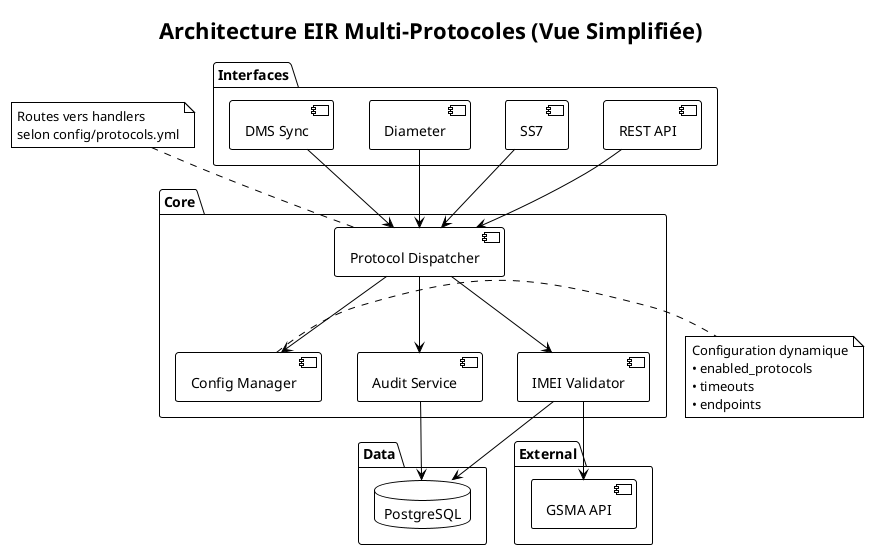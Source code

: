 @startuml
!theme plain
title Architecture EIR Multi-Protocoles (Vue Simplifiée)

package "Interfaces" {
    [REST API] as REST
    [SS7] as SS7
    [Diameter] as DIAMETER
    [DMS Sync] as DMS
}

package "Core" {
    [Protocol Dispatcher] as DISPATCHER
    [IMEI Validator] as VALIDATOR
    [Config Manager] as CONFIG
    [Audit Service] as AUDIT
}

package "Data" {
    database "PostgreSQL" as DB
}

package "External" {
    [GSMA API] as GSMA
}

' Connexions principales
REST --> DISPATCHER
SS7 --> DISPATCHER 
DIAMETER --> DISPATCHER
DMS --> DISPATCHER

DISPATCHER --> VALIDATOR
DISPATCHER --> CONFIG
DISPATCHER --> AUDIT

VALIDATOR --> DB
VALIDATOR --> GSMA

AUDIT --> DB

note top of DISPATCHER
Routes vers handlers
selon config/protocols.yml
end note

note right of CONFIG
Configuration dynamique
• enabled_protocols
• timeouts
• endpoints
end note

@enduml
